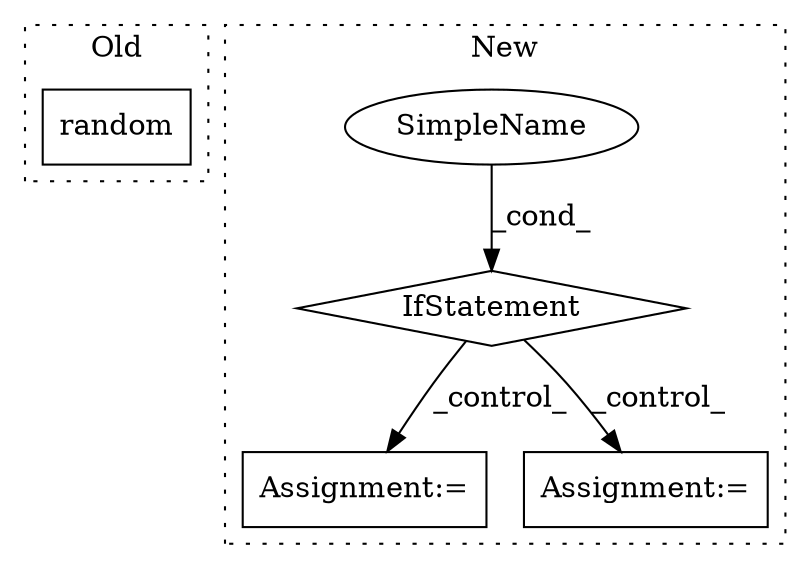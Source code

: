 digraph G {
subgraph cluster0 {
1 [label="random" a="32" s="2443,2452" l="7,1" shape="box"];
label = "Old";
style="dotted";
}
subgraph cluster1 {
2 [label="IfStatement" a="25" s="3075,3114" l="4,2" shape="diamond"];
3 [label="Assignment:=" a="7" s="3307" l="14" shape="box"];
4 [label="SimpleName" a="42" s="" l="" shape="ellipse"];
5 [label="Assignment:=" a="7" s="3473" l="1" shape="box"];
label = "New";
style="dotted";
}
2 -> 5 [label="_control_"];
2 -> 3 [label="_control_"];
4 -> 2 [label="_cond_"];
}